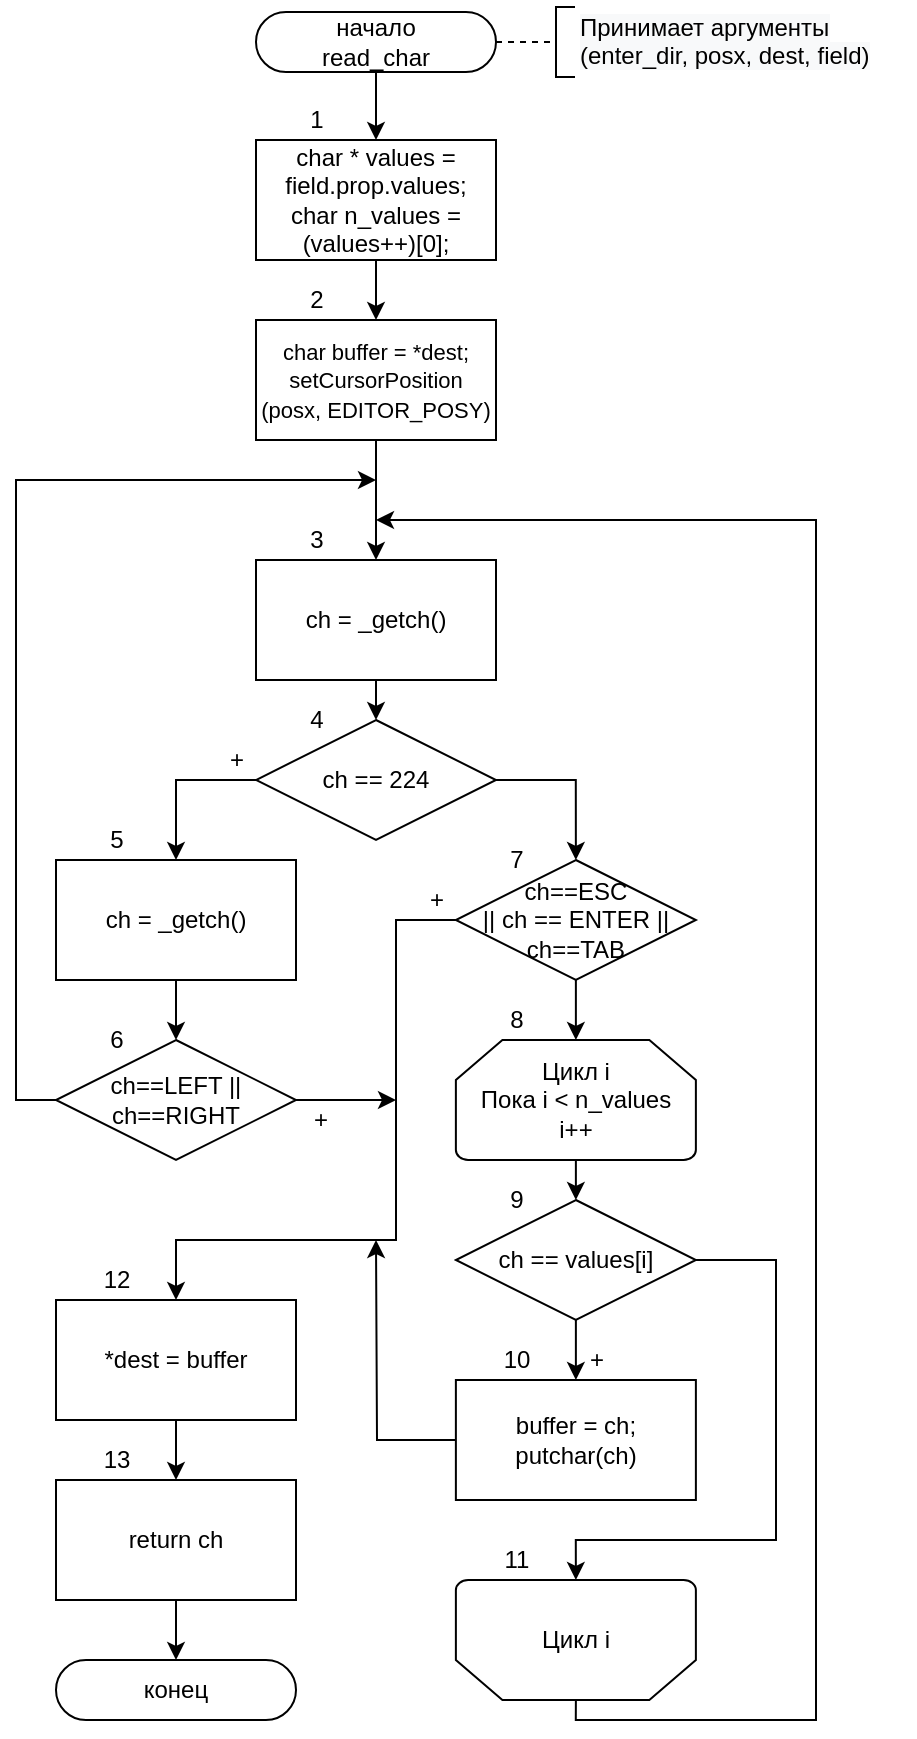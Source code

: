 <mxfile compressed="false" version="14.4.3" type="device">
  <diagram id="uBbau7ussQgPSl02ERnx" name="Page-1">
    <mxGraphModel dx="742" dy="1782" grid="1" gridSize="10" guides="1" tooltips="1" connect="1" arrows="1" fold="1" page="1" pageScale="1" pageWidth="850" pageHeight="1100" math="0" shadow="0">
      <root>
        <mxCell id="0" />
        <mxCell id="1" parent="0" />
        <mxCell id="52tpwDo9v3sUt3VBZ_Ks-398" style="edgeStyle=orthogonalEdgeStyle;rounded=0;orthogonalLoop=1;jettySize=auto;html=1;exitX=1;exitY=0.5;exitDx=0;exitDy=0;entryX=0;entryY=0.5;entryDx=0;entryDy=0;entryPerimeter=0;dashed=1;endArrow=none;endFill=0;" parent="1" source="377" target="52tpwDo9v3sUt3VBZ_Ks-396" edge="1">
          <mxGeometry relative="1" as="geometry" />
        </mxCell>
        <mxCell id="377" value="&lt;font style=&quot;font-size: 12px ; line-height: 0%&quot;&gt;начало&lt;br&gt;read_char&lt;/font&gt;" style="rounded=1;whiteSpace=wrap;html=1;arcSize=50;" parent="1" vertex="1">
          <mxGeometry x="130" y="-14" width="120" height="30" as="geometry" />
        </mxCell>
        <mxCell id="378" value="конец" style="rounded=1;whiteSpace=wrap;html=1;arcSize=50;" parent="1" vertex="1">
          <mxGeometry x="30" y="810" width="120" height="30" as="geometry" />
        </mxCell>
        <mxCell id="376" value="return ch" style="rounded=0;whiteSpace=wrap;html=1;" parent="1" vertex="1">
          <mxGeometry x="30" y="720" width="120" height="60" as="geometry" />
        </mxCell>
        <mxCell id="379" style="edgeStyle=orthogonalEdgeStyle;rounded=0;orthogonalLoop=1;jettySize=auto;html=1;exitX=0.5;exitY=1;exitDx=0;exitDy=0;entryX=0.5;entryY=0;entryDx=0;entryDy=0;" parent="1" source="376" edge="1">
          <mxGeometry relative="1" as="geometry">
            <mxPoint x="90.0" y="810" as="targetPoint" />
          </mxGeometry>
        </mxCell>
        <mxCell id="yrRiWhc3FpDMtbUDPFAd-418" style="edgeStyle=orthogonalEdgeStyle;rounded=0;orthogonalLoop=1;jettySize=auto;html=1;exitX=0.5;exitY=1;exitDx=0;exitDy=0;entryX=0.5;entryY=0;entryDx=0;entryDy=0;" parent="1" source="375" target="376" edge="1">
          <mxGeometry relative="1" as="geometry" />
        </mxCell>
        <mxCell id="375" value="*dest = buffer" style="rounded=0;whiteSpace=wrap;html=1;" parent="1" vertex="1">
          <mxGeometry x="30" y="630" width="120" height="60" as="geometry" />
        </mxCell>
        <mxCell id="374" value="ch == 224" style="rhombus;whiteSpace=wrap;html=1;rounded=0;" parent="1" vertex="1">
          <mxGeometry x="130" y="340" width="120" height="60" as="geometry" />
        </mxCell>
        <mxCell id="yrRiWhc3FpDMtbUDPFAd-442" style="edgeStyle=orthogonalEdgeStyle;rounded=0;orthogonalLoop=1;jettySize=auto;html=1;exitX=1;exitY=0.5;exitDx=0;exitDy=0;" parent="1" source="368" edge="1">
          <mxGeometry relative="1" as="geometry">
            <mxPoint x="200" y="530" as="targetPoint" />
          </mxGeometry>
        </mxCell>
        <mxCell id="yrRiWhc3FpDMtbUDPFAd-444" style="edgeStyle=orthogonalEdgeStyle;rounded=0;orthogonalLoop=1;jettySize=auto;html=1;exitX=0;exitY=0.5;exitDx=0;exitDy=0;" parent="1" source="368" edge="1">
          <mxGeometry relative="1" as="geometry">
            <mxPoint x="190" y="220" as="targetPoint" />
            <Array as="points">
              <mxPoint x="10" y="530" />
              <mxPoint x="10" y="220" />
              <mxPoint x="70" y="220" />
            </Array>
          </mxGeometry>
        </mxCell>
        <mxCell id="368" value="ch==LEFT ||&lt;br&gt;ch==RIGHT" style="rhombus;whiteSpace=wrap;html=1;rounded=0;" parent="1" vertex="1">
          <mxGeometry x="30" y="500" width="120" height="60" as="geometry" />
        </mxCell>
        <mxCell id="381" style="edgeStyle=orthogonalEdgeStyle;rounded=0;orthogonalLoop=1;jettySize=auto;html=1;exitX=0.5;exitY=1;exitDx=0;exitDy=0;entryX=0.5;entryY=0;entryDx=0;entryDy=0;" parent="1" source="368" edge="1">
          <mxGeometry relative="1" as="geometry" />
        </mxCell>
        <mxCell id="367" value="ch = _getch()" style="rounded=0;whiteSpace=wrap;html=1;" parent="1" vertex="1">
          <mxGeometry x="30" y="410" width="120" height="60" as="geometry" />
        </mxCell>
        <mxCell id="383" style="edgeStyle=orthogonalEdgeStyle;rounded=0;orthogonalLoop=1;jettySize=auto;html=1;exitX=0.5;exitY=1;exitDx=0;exitDy=0;entryX=0.5;entryY=0;entryDx=0;entryDy=0;" parent="1" source="367" target="368" edge="1">
          <mxGeometry relative="1" as="geometry" />
        </mxCell>
        <mxCell id="yrRiWhc3FpDMtbUDPFAd-410" style="edgeStyle=orthogonalEdgeStyle;rounded=0;orthogonalLoop=1;jettySize=auto;html=1;exitX=0.5;exitY=1;exitDx=0;exitDy=0;entryX=0.5;entryY=0;entryDx=0;entryDy=0;entryPerimeter=0;" parent="1" source="373" target="371" edge="1">
          <mxGeometry relative="1" as="geometry" />
        </mxCell>
        <mxCell id="yrRiWhc3FpDMtbUDPFAd-440" style="edgeStyle=orthogonalEdgeStyle;rounded=0;orthogonalLoop=1;jettySize=auto;html=1;exitX=0;exitY=0.5;exitDx=0;exitDy=0;entryX=0.5;entryY=0;entryDx=0;entryDy=0;" parent="1" source="373" target="375" edge="1">
          <mxGeometry relative="1" as="geometry">
            <Array as="points">
              <mxPoint x="200" y="440" />
              <mxPoint x="200" y="600" />
              <mxPoint x="90" y="600" />
            </Array>
          </mxGeometry>
        </mxCell>
        <mxCell id="373" value="&lt;font style=&quot;font-size: 12px ; line-height: 100%&quot;&gt;ch==ESC&lt;br&gt;|| ch == ENTER&amp;nbsp;||&lt;br&gt;ch==TAB&lt;/font&gt;" style="rhombus;whiteSpace=wrap;html=1;rounded=0;" parent="1" vertex="1">
          <mxGeometry x="229.94" y="410" width="120" height="60" as="geometry" />
        </mxCell>
        <mxCell id="371" value="Цикл i&lt;br&gt;Пока i &lt; n_values&lt;br&gt;i++" style="strokeWidth=1;html=1;shape=mxgraph.flowchart.loop_limit;whiteSpace=wrap;flipV=0;" parent="1" vertex="1">
          <mxGeometry x="229.94" y="500" width="120" height="60" as="geometry" />
        </mxCell>
        <mxCell id="yrRiWhc3FpDMtbUDPFAd-437" style="edgeStyle=orthogonalEdgeStyle;rounded=0;orthogonalLoop=1;jettySize=auto;html=1;exitX=0.5;exitY=0;exitDx=0;exitDy=0;exitPerimeter=0;" parent="1" source="372" edge="1">
          <mxGeometry relative="1" as="geometry">
            <mxPoint x="190" y="240" as="targetPoint" />
            <Array as="points">
              <mxPoint x="290" y="840" />
              <mxPoint x="410" y="840" />
              <mxPoint x="410" y="240" />
            </Array>
          </mxGeometry>
        </mxCell>
        <mxCell id="372" value="Цикл i" style="strokeWidth=1;html=1;shape=mxgraph.flowchart.loop_limit;whiteSpace=wrap;flipV=1;" parent="1" vertex="1">
          <mxGeometry x="229.94" y="770" width="120" height="60" as="geometry" />
        </mxCell>
        <mxCell id="370" value="ch == values[i]" style="rhombus;whiteSpace=wrap;html=1;rounded=0;" parent="1" vertex="1">
          <mxGeometry x="229.94" y="580" width="120" height="60" as="geometry" />
        </mxCell>
        <mxCell id="yrRiWhc3FpDMtbUDPFAd-436" style="edgeStyle=orthogonalEdgeStyle;rounded=0;orthogonalLoop=1;jettySize=auto;html=1;exitX=0;exitY=0.5;exitDx=0;exitDy=0;" parent="1" source="369" edge="1">
          <mxGeometry relative="1" as="geometry">
            <mxPoint x="190" y="600" as="targetPoint" />
          </mxGeometry>
        </mxCell>
        <mxCell id="369" value="buffer = ch;&lt;br&gt;putchar(ch)" style="rounded=0;whiteSpace=wrap;html=1;" parent="1" vertex="1">
          <mxGeometry x="229.94" y="670" width="120" height="60" as="geometry" />
        </mxCell>
        <mxCell id="385" style="edgeStyle=orthogonalEdgeStyle;rounded=0;orthogonalLoop=1;jettySize=auto;html=1;exitX=0.5;exitY=1;exitDx=0;exitDy=0;entryX=0.5;entryY=0;entryDx=0;entryDy=0;" parent="1" source="370" target="369" edge="1">
          <mxGeometry relative="1" as="geometry" />
        </mxCell>
        <mxCell id="386" style="edgeStyle=orthogonalEdgeStyle;rounded=0;orthogonalLoop=1;jettySize=auto;html=1;entryX=0.5;entryY=0;entryDx=0;entryDy=0;exitX=1;exitY=0.5;exitDx=0;exitDy=0;" parent="1" target="372" edge="1" source="370">
          <mxGeometry relative="1" as="geometry">
            <mxPoint x="350" y="620" as="sourcePoint" />
            <Array as="points">
              <mxPoint x="390" y="610" />
              <mxPoint x="390" y="750" />
              <mxPoint x="290" y="750" />
            </Array>
          </mxGeometry>
        </mxCell>
        <mxCell id="387" style="edgeStyle=orthogonalEdgeStyle;rounded=0;orthogonalLoop=1;jettySize=auto;html=1;exitX=0.5;exitY=1;exitDx=0;exitDy=0;entryX=0.5;entryY=0;entryDx=0;entryDy=0;" parent="1" source="371" target="370" edge="1">
          <mxGeometry relative="1" as="geometry" />
        </mxCell>
        <mxCell id="389" style="edgeStyle=orthogonalEdgeStyle;rounded=0;orthogonalLoop=1;jettySize=auto;html=1;exitX=0;exitY=0.5;exitDx=0;exitDy=0;entryX=0.5;entryY=0;entryDx=0;entryDy=0;" parent="1" source="373" edge="1">
          <mxGeometry relative="1" as="geometry" />
        </mxCell>
        <mxCell id="391" style="edgeStyle=orthogonalEdgeStyle;rounded=0;orthogonalLoop=1;jettySize=auto;html=1;exitX=0;exitY=0.5;exitDx=0;exitDy=0;entryX=0.5;entryY=0;entryDx=0;entryDy=0;" parent="1" source="374" target="367" edge="1">
          <mxGeometry relative="1" as="geometry" />
        </mxCell>
        <mxCell id="392" style="edgeStyle=orthogonalEdgeStyle;rounded=0;orthogonalLoop=1;jettySize=auto;html=1;exitX=1;exitY=0.5;exitDx=0;exitDy=0;entryX=0.5;entryY=0;entryDx=0;entryDy=0;" parent="1" source="374" target="373" edge="1">
          <mxGeometry relative="1" as="geometry" />
        </mxCell>
        <mxCell id="366" value="ch = _getch()" style="rounded=0;whiteSpace=wrap;html=1;" parent="1" vertex="1">
          <mxGeometry x="130" y="260" width="120" height="60" as="geometry" />
        </mxCell>
        <mxCell id="393" style="edgeStyle=orthogonalEdgeStyle;rounded=0;orthogonalLoop=1;jettySize=auto;html=1;exitX=0.5;exitY=1;exitDx=0;exitDy=0;entryX=0.5;entryY=0;entryDx=0;entryDy=0;" parent="1" source="366" target="374" edge="1">
          <mxGeometry relative="1" as="geometry" />
        </mxCell>
        <mxCell id="365" value="char * values = field.prop.values;&lt;br&gt;char n_values =(values++)[0];" style="rounded=0;whiteSpace=wrap;html=1;" parent="1" vertex="1">
          <mxGeometry x="130" y="50" width="120" height="60" as="geometry" />
        </mxCell>
        <mxCell id="395" style="edgeStyle=orthogonalEdgeStyle;rounded=0;orthogonalLoop=1;jettySize=auto;html=1;exitX=0.5;exitY=1;exitDx=0;exitDy=0;entryX=0.5;entryY=0;entryDx=0;entryDy=0;" parent="1" source="377" target="365" edge="1">
          <mxGeometry relative="1" as="geometry" />
        </mxCell>
        <mxCell id="yrRiWhc3FpDMtbUDPFAd-399" style="edgeStyle=orthogonalEdgeStyle;rounded=0;orthogonalLoop=1;jettySize=auto;html=1;exitX=0.5;exitY=1;exitDx=0;exitDy=0;entryX=0.5;entryY=0;entryDx=0;entryDy=0;" parent="1" source="yrRiWhc3FpDMtbUDPFAd-395" target="366" edge="1">
          <mxGeometry relative="1" as="geometry">
            <mxPoint x="190" y="180" as="targetPoint" />
          </mxGeometry>
        </mxCell>
        <mxCell id="yrRiWhc3FpDMtbUDPFAd-395" value="&lt;font style=&quot;font-size: 11px&quot;&gt;char buffer = *dest;&lt;br&gt;setCursorPosition&lt;br&gt;(posx, EDITOR_POSY)&lt;/font&gt;" style="rounded=0;whiteSpace=wrap;html=1;" parent="1" vertex="1">
          <mxGeometry x="130" y="140" width="120" height="60" as="geometry" />
        </mxCell>
        <mxCell id="yrRiWhc3FpDMtbUDPFAd-396" style="edgeStyle=orthogonalEdgeStyle;rounded=0;orthogonalLoop=1;jettySize=auto;html=1;exitX=0.5;exitY=1;exitDx=0;exitDy=0;entryX=0.5;entryY=0;entryDx=0;entryDy=0;" parent="1" source="365" target="yrRiWhc3FpDMtbUDPFAd-395" edge="1">
          <mxGeometry relative="1" as="geometry">
            <mxPoint x="190" y="100" as="sourcePoint" />
            <mxPoint x="190" y="220" as="targetPoint" />
          </mxGeometry>
        </mxCell>
        <mxCell id="yrRiWhc3FpDMtbUDPFAd-413" value="+" style="text;html=1;align=center;verticalAlign=middle;resizable=0;points=[];autosize=1;" parent="1" vertex="1">
          <mxGeometry x="209.94" y="420" width="20" height="20" as="geometry" />
        </mxCell>
        <mxCell id="yrRiWhc3FpDMtbUDPFAd-415" value="+" style="text;html=1;align=center;verticalAlign=middle;resizable=0;points=[];autosize=1;" parent="1" vertex="1">
          <mxGeometry x="152" y="530" width="20" height="20" as="geometry" />
        </mxCell>
        <mxCell id="yrRiWhc3FpDMtbUDPFAd-416" value="+" style="text;html=1;align=center;verticalAlign=middle;resizable=0;points=[];autosize=1;" parent="1" vertex="1">
          <mxGeometry x="289.94" y="650" width="20" height="20" as="geometry" />
        </mxCell>
        <mxCell id="yrRiWhc3FpDMtbUDPFAd-417" value="+" style="text;html=1;align=center;verticalAlign=middle;resizable=0;points=[];autosize=1;" parent="1" vertex="1">
          <mxGeometry x="110" y="350" width="20" height="20" as="geometry" />
        </mxCell>
        <mxCell id="52tpwDo9v3sUt3VBZ_Ks-396" value="" style="strokeWidth=1;html=1;shape=mxgraph.flowchart.annotation_1;align=left;pointerEvents=1;fontFamily=Helvetica;fontSize=12;fontColor=#000000;strokeColor=#000000;fillColor=#ffffff;" parent="1" vertex="1">
          <mxGeometry x="280" y="-16.5" width="9.5" height="35" as="geometry" />
        </mxCell>
        <mxCell id="52tpwDo9v3sUt3VBZ_Ks-397" value="&lt;span style=&quot;color: rgb(0 , 0 , 0) ; font-family: &amp;#34;helvetica&amp;#34; ; font-size: 12px ; font-style: normal ; font-weight: 400 ; letter-spacing: normal ; text-align: center ; text-indent: 0px ; text-transform: none ; word-spacing: 0px ; background-color: rgb(248 , 249 , 250) ; display: inline ; float: none&quot;&gt;Принимает аргументы&lt;br&gt;(enter_dir, posx, dest, field)&lt;/span&gt;" style="text;whiteSpace=wrap;html=1;" parent="1" vertex="1">
          <mxGeometry x="289.5" y="-20" width="170" height="30" as="geometry" />
        </mxCell>
        <mxCell id="2j5VDZHuLYnpGKZ_MSfR-395" value="1" style="text;html=1;align=center;verticalAlign=middle;resizable=0;points=[];autosize=1;" vertex="1" parent="1">
          <mxGeometry x="150" y="30" width="20" height="20" as="geometry" />
        </mxCell>
        <mxCell id="2j5VDZHuLYnpGKZ_MSfR-396" value="2" style="text;html=1;align=center;verticalAlign=middle;resizable=0;points=[];autosize=1;" vertex="1" parent="1">
          <mxGeometry x="150" y="120" width="20" height="20" as="geometry" />
        </mxCell>
        <mxCell id="2j5VDZHuLYnpGKZ_MSfR-397" value="3" style="text;html=1;align=center;verticalAlign=middle;resizable=0;points=[];autosize=1;" vertex="1" parent="1">
          <mxGeometry x="150" y="240" width="20" height="20" as="geometry" />
        </mxCell>
        <mxCell id="2j5VDZHuLYnpGKZ_MSfR-398" value="4" style="text;html=1;align=center;verticalAlign=middle;resizable=0;points=[];autosize=1;" vertex="1" parent="1">
          <mxGeometry x="150" y="330" width="20" height="20" as="geometry" />
        </mxCell>
        <mxCell id="2j5VDZHuLYnpGKZ_MSfR-399" value="5" style="text;html=1;align=center;verticalAlign=middle;resizable=0;points=[];autosize=1;" vertex="1" parent="1">
          <mxGeometry x="50" y="390" width="20" height="20" as="geometry" />
        </mxCell>
        <mxCell id="2j5VDZHuLYnpGKZ_MSfR-400" value="6" style="text;html=1;align=center;verticalAlign=middle;resizable=0;points=[];autosize=1;" vertex="1" parent="1">
          <mxGeometry x="50" y="490" width="20" height="20" as="geometry" />
        </mxCell>
        <mxCell id="2j5VDZHuLYnpGKZ_MSfR-401" value="8" style="text;html=1;align=center;verticalAlign=middle;resizable=0;points=[];autosize=1;" vertex="1" parent="1">
          <mxGeometry x="250" y="480" width="20" height="20" as="geometry" />
        </mxCell>
        <mxCell id="2j5VDZHuLYnpGKZ_MSfR-402" value="7" style="text;html=1;align=center;verticalAlign=middle;resizable=0;points=[];autosize=1;" vertex="1" parent="1">
          <mxGeometry x="250" y="400" width="20" height="20" as="geometry" />
        </mxCell>
        <mxCell id="2j5VDZHuLYnpGKZ_MSfR-403" value="9" style="text;html=1;align=center;verticalAlign=middle;resizable=0;points=[];autosize=1;" vertex="1" parent="1">
          <mxGeometry x="250" y="570" width="20" height="20" as="geometry" />
        </mxCell>
        <mxCell id="2j5VDZHuLYnpGKZ_MSfR-404" value="10" style="text;html=1;align=center;verticalAlign=middle;resizable=0;points=[];autosize=1;" vertex="1" parent="1">
          <mxGeometry x="245" y="650" width="30" height="20" as="geometry" />
        </mxCell>
        <mxCell id="2j5VDZHuLYnpGKZ_MSfR-405" value="11" style="text;html=1;align=center;verticalAlign=middle;resizable=0;points=[];autosize=1;" vertex="1" parent="1">
          <mxGeometry x="245" y="750" width="30" height="20" as="geometry" />
        </mxCell>
        <mxCell id="2j5VDZHuLYnpGKZ_MSfR-406" value="12" style="text;html=1;align=center;verticalAlign=middle;resizable=0;points=[];autosize=1;" vertex="1" parent="1">
          <mxGeometry x="45" y="610" width="30" height="20" as="geometry" />
        </mxCell>
        <mxCell id="2j5VDZHuLYnpGKZ_MSfR-407" value="13" style="text;html=1;align=center;verticalAlign=middle;resizable=0;points=[];autosize=1;" vertex="1" parent="1">
          <mxGeometry x="45" y="700" width="30" height="20" as="geometry" />
        </mxCell>
      </root>
    </mxGraphModel>
  </diagram>
</mxfile>
